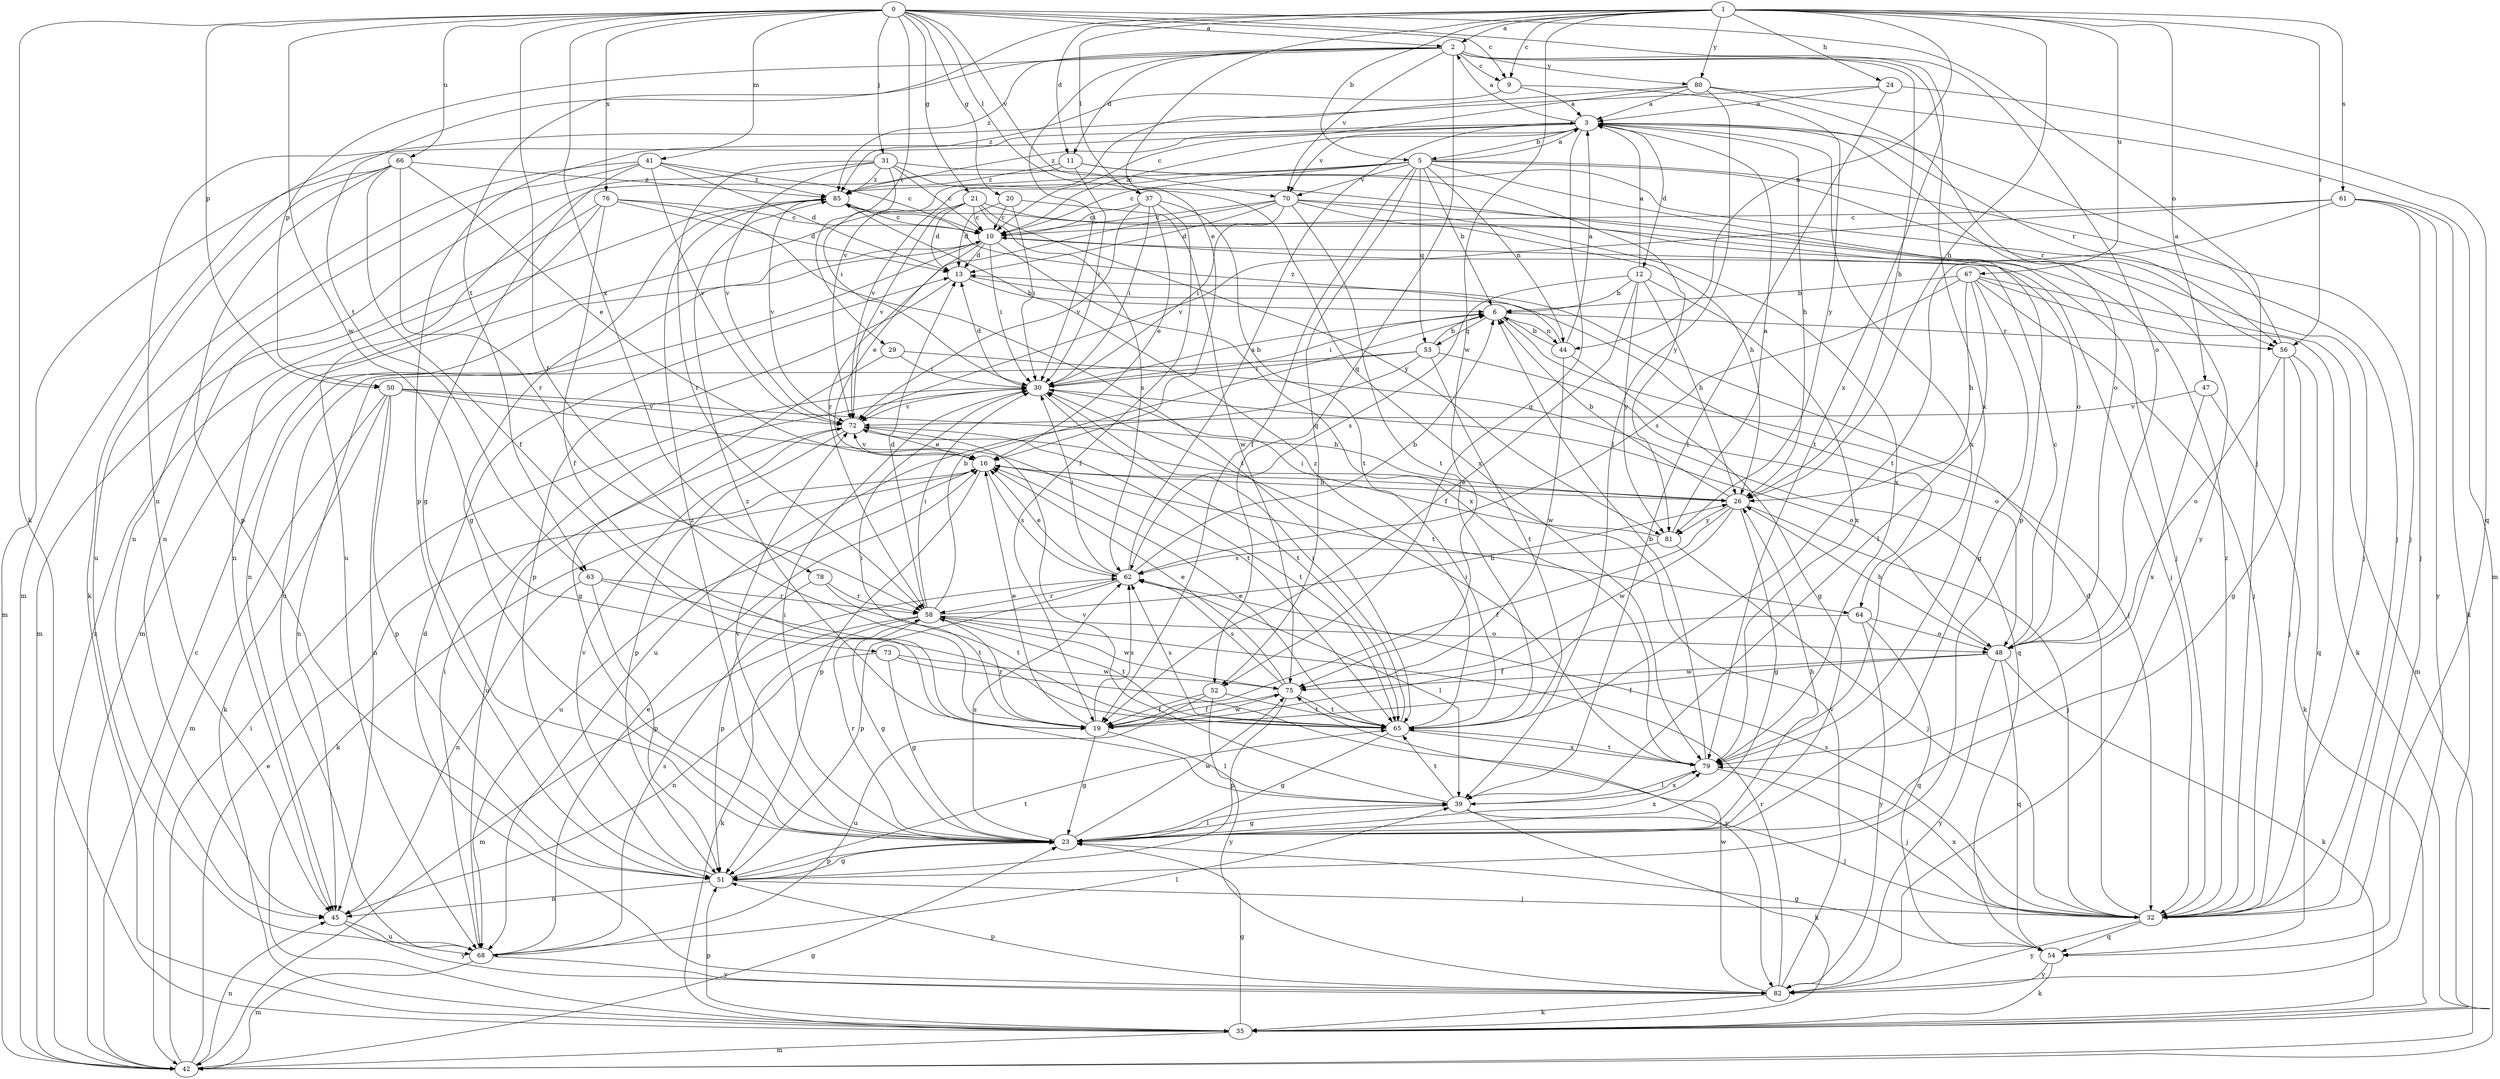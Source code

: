 strict digraph  {
0;
1;
2;
3;
5;
6;
9;
10;
11;
12;
13;
16;
19;
20;
21;
23;
24;
26;
29;
30;
31;
32;
35;
37;
39;
41;
42;
44;
45;
47;
48;
50;
51;
52;
53;
54;
56;
58;
61;
62;
63;
64;
65;
66;
67;
68;
70;
72;
73;
75;
76;
78;
79;
80;
81;
82;
85;
0 -> 2  [label=a];
0 -> 9  [label=c];
0 -> 19  [label=f];
0 -> 20  [label=g];
0 -> 21  [label=g];
0 -> 29  [label=i];
0 -> 31  [label=j];
0 -> 32  [label=j];
0 -> 35  [label=k];
0 -> 37  [label=l];
0 -> 41  [label=m];
0 -> 50  [label=p];
0 -> 66  [label=u];
0 -> 70  [label=v];
0 -> 73  [label=w];
0 -> 76  [label=x];
0 -> 78  [label=x];
0 -> 79  [label=x];
1 -> 2  [label=a];
1 -> 5  [label=b];
1 -> 9  [label=c];
1 -> 11  [label=d];
1 -> 16  [label=e];
1 -> 24  [label=h];
1 -> 26  [label=h];
1 -> 37  [label=l];
1 -> 44  [label=n];
1 -> 47  [label=o];
1 -> 56  [label=r];
1 -> 61  [label=s];
1 -> 63  [label=t];
1 -> 67  [label=u];
1 -> 75  [label=w];
1 -> 80  [label=y];
2 -> 9  [label=c];
2 -> 11  [label=d];
2 -> 26  [label=h];
2 -> 30  [label=i];
2 -> 48  [label=o];
2 -> 50  [label=p];
2 -> 52  [label=q];
2 -> 63  [label=t];
2 -> 70  [label=v];
2 -> 79  [label=x];
2 -> 80  [label=y];
2 -> 85  [label=z];
3 -> 2  [label=a];
3 -> 5  [label=b];
3 -> 10  [label=c];
3 -> 12  [label=d];
3 -> 26  [label=h];
3 -> 42  [label=m];
3 -> 48  [label=o];
3 -> 51  [label=p];
3 -> 52  [label=q];
3 -> 56  [label=r];
3 -> 70  [label=v];
3 -> 79  [label=x];
3 -> 85  [label=z];
5 -> 3  [label=a];
5 -> 6  [label=b];
5 -> 10  [label=c];
5 -> 19  [label=f];
5 -> 32  [label=j];
5 -> 44  [label=n];
5 -> 51  [label=p];
5 -> 52  [label=q];
5 -> 53  [label=q];
5 -> 56  [label=r];
5 -> 70  [label=v];
5 -> 72  [label=v];
5 -> 85  [label=z];
6 -> 30  [label=i];
6 -> 32  [label=j];
6 -> 44  [label=n];
6 -> 53  [label=q];
6 -> 56  [label=r];
9 -> 3  [label=a];
9 -> 81  [label=y];
9 -> 85  [label=z];
10 -> 13  [label=d];
10 -> 16  [label=e];
10 -> 30  [label=i];
10 -> 32  [label=j];
10 -> 45  [label=n];
10 -> 68  [label=u];
10 -> 79  [label=x];
11 -> 30  [label=i];
11 -> 32  [label=j];
11 -> 68  [label=u];
11 -> 81  [label=y];
11 -> 85  [label=z];
12 -> 3  [label=a];
12 -> 6  [label=b];
12 -> 19  [label=f];
12 -> 26  [label=h];
12 -> 62  [label=s];
12 -> 79  [label=x];
12 -> 81  [label=y];
13 -> 6  [label=b];
13 -> 51  [label=p];
13 -> 64  [label=t];
16 -> 26  [label=h];
16 -> 35  [label=k];
16 -> 51  [label=p];
16 -> 62  [label=s];
16 -> 64  [label=t];
16 -> 68  [label=u];
16 -> 72  [label=v];
19 -> 16  [label=e];
19 -> 23  [label=g];
19 -> 30  [label=i];
19 -> 39  [label=l];
19 -> 58  [label=r];
19 -> 62  [label=s];
19 -> 75  [label=w];
20 -> 10  [label=c];
20 -> 13  [label=d];
20 -> 30  [label=i];
20 -> 75  [label=w];
21 -> 10  [label=c];
21 -> 13  [label=d];
21 -> 32  [label=j];
21 -> 42  [label=m];
21 -> 62  [label=s];
21 -> 72  [label=v];
21 -> 81  [label=y];
23 -> 26  [label=h];
23 -> 30  [label=i];
23 -> 39  [label=l];
23 -> 51  [label=p];
23 -> 58  [label=r];
23 -> 62  [label=s];
23 -> 72  [label=v];
23 -> 75  [label=w];
23 -> 79  [label=x];
23 -> 85  [label=z];
24 -> 3  [label=a];
24 -> 39  [label=l];
24 -> 45  [label=n];
24 -> 54  [label=q];
26 -> 6  [label=b];
26 -> 16  [label=e];
26 -> 19  [label=f];
26 -> 23  [label=g];
26 -> 32  [label=j];
26 -> 75  [label=w];
26 -> 81  [label=y];
29 -> 23  [label=g];
29 -> 30  [label=i];
29 -> 54  [label=q];
30 -> 6  [label=b];
30 -> 13  [label=d];
30 -> 48  [label=o];
30 -> 65  [label=t];
30 -> 72  [label=v];
31 -> 10  [label=c];
31 -> 30  [label=i];
31 -> 45  [label=n];
31 -> 48  [label=o];
31 -> 58  [label=r];
31 -> 72  [label=v];
31 -> 79  [label=x];
31 -> 85  [label=z];
32 -> 13  [label=d];
32 -> 54  [label=q];
32 -> 62  [label=s];
32 -> 79  [label=x];
32 -> 82  [label=y];
32 -> 85  [label=z];
35 -> 23  [label=g];
35 -> 42  [label=m];
35 -> 51  [label=p];
37 -> 10  [label=c];
37 -> 16  [label=e];
37 -> 19  [label=f];
37 -> 30  [label=i];
37 -> 65  [label=t];
37 -> 72  [label=v];
39 -> 23  [label=g];
39 -> 32  [label=j];
39 -> 35  [label=k];
39 -> 65  [label=t];
39 -> 72  [label=v];
39 -> 79  [label=x];
39 -> 85  [label=z];
41 -> 10  [label=c];
41 -> 13  [label=d];
41 -> 23  [label=g];
41 -> 45  [label=n];
41 -> 68  [label=u];
41 -> 72  [label=v];
41 -> 85  [label=z];
42 -> 10  [label=c];
42 -> 16  [label=e];
42 -> 23  [label=g];
42 -> 30  [label=i];
42 -> 45  [label=n];
42 -> 85  [label=z];
44 -> 3  [label=a];
44 -> 6  [label=b];
44 -> 23  [label=g];
44 -> 75  [label=w];
44 -> 85  [label=z];
45 -> 68  [label=u];
45 -> 82  [label=y];
47 -> 35  [label=k];
47 -> 72  [label=v];
47 -> 79  [label=x];
48 -> 10  [label=c];
48 -> 19  [label=f];
48 -> 26  [label=h];
48 -> 35  [label=k];
48 -> 54  [label=q];
48 -> 75  [label=w];
48 -> 82  [label=y];
50 -> 26  [label=h];
50 -> 35  [label=k];
50 -> 42  [label=m];
50 -> 45  [label=n];
50 -> 51  [label=p];
50 -> 65  [label=t];
50 -> 72  [label=v];
51 -> 23  [label=g];
51 -> 32  [label=j];
51 -> 45  [label=n];
51 -> 65  [label=t];
51 -> 72  [label=v];
52 -> 19  [label=f];
52 -> 65  [label=t];
52 -> 68  [label=u];
52 -> 82  [label=y];
53 -> 6  [label=b];
53 -> 30  [label=i];
53 -> 45  [label=n];
53 -> 48  [label=o];
53 -> 65  [label=t];
53 -> 68  [label=u];
54 -> 23  [label=g];
54 -> 35  [label=k];
54 -> 82  [label=y];
56 -> 3  [label=a];
56 -> 23  [label=g];
56 -> 32  [label=j];
56 -> 48  [label=o];
56 -> 54  [label=q];
58 -> 6  [label=b];
58 -> 13  [label=d];
58 -> 23  [label=g];
58 -> 26  [label=h];
58 -> 30  [label=i];
58 -> 35  [label=k];
58 -> 42  [label=m];
58 -> 48  [label=o];
58 -> 65  [label=t];
58 -> 75  [label=w];
61 -> 10  [label=c];
61 -> 32  [label=j];
61 -> 35  [label=k];
61 -> 65  [label=t];
61 -> 72  [label=v];
61 -> 82  [label=y];
62 -> 3  [label=a];
62 -> 6  [label=b];
62 -> 16  [label=e];
62 -> 30  [label=i];
62 -> 39  [label=l];
62 -> 51  [label=p];
62 -> 58  [label=r];
63 -> 45  [label=n];
63 -> 51  [label=p];
63 -> 58  [label=r];
63 -> 65  [label=t];
64 -> 19  [label=f];
64 -> 48  [label=o];
64 -> 54  [label=q];
64 -> 82  [label=y];
65 -> 16  [label=e];
65 -> 23  [label=g];
65 -> 30  [label=i];
65 -> 62  [label=s];
65 -> 79  [label=x];
65 -> 85  [label=z];
66 -> 16  [label=e];
66 -> 19  [label=f];
66 -> 35  [label=k];
66 -> 42  [label=m];
66 -> 51  [label=p];
66 -> 58  [label=r];
66 -> 85  [label=z];
67 -> 6  [label=b];
67 -> 23  [label=g];
67 -> 26  [label=h];
67 -> 32  [label=j];
67 -> 35  [label=k];
67 -> 39  [label=l];
67 -> 42  [label=m];
67 -> 62  [label=s];
68 -> 16  [label=e];
68 -> 30  [label=i];
68 -> 39  [label=l];
68 -> 42  [label=m];
68 -> 62  [label=s];
68 -> 82  [label=y];
70 -> 10  [label=c];
70 -> 13  [label=d];
70 -> 26  [label=h];
70 -> 30  [label=i];
70 -> 32  [label=j];
70 -> 58  [label=r];
70 -> 65  [label=t];
70 -> 79  [label=x];
72 -> 16  [label=e];
72 -> 51  [label=p];
72 -> 65  [label=t];
72 -> 68  [label=u];
73 -> 23  [label=g];
73 -> 45  [label=n];
73 -> 75  [label=w];
73 -> 82  [label=y];
75 -> 16  [label=e];
75 -> 19  [label=f];
75 -> 51  [label=p];
75 -> 62  [label=s];
75 -> 65  [label=t];
76 -> 10  [label=c];
76 -> 13  [label=d];
76 -> 19  [label=f];
76 -> 42  [label=m];
76 -> 45  [label=n];
76 -> 65  [label=t];
78 -> 51  [label=p];
78 -> 58  [label=r];
78 -> 65  [label=t];
79 -> 6  [label=b];
79 -> 30  [label=i];
79 -> 32  [label=j];
79 -> 39  [label=l];
79 -> 65  [label=t];
80 -> 3  [label=a];
80 -> 10  [label=c];
80 -> 39  [label=l];
80 -> 42  [label=m];
80 -> 72  [label=v];
80 -> 82  [label=y];
81 -> 3  [label=a];
81 -> 30  [label=i];
81 -> 32  [label=j];
81 -> 62  [label=s];
82 -> 13  [label=d];
82 -> 35  [label=k];
82 -> 51  [label=p];
82 -> 58  [label=r];
82 -> 72  [label=v];
82 -> 75  [label=w];
85 -> 10  [label=c];
85 -> 23  [label=g];
85 -> 72  [label=v];
}
